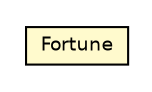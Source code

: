 #!/usr/local/bin/dot
#
# Class diagram 
# Generated by UMLGraph version R5_6-24-gf6e263 (http://www.umlgraph.org/)
#

digraph G {
	edge [fontname="Helvetica",fontsize=10,labelfontname="Helvetica",labelfontsize=10];
	node [fontname="Helvetica",fontsize=10,shape=plaintext];
	nodesep=0.25;
	ranksep=0.5;
	// sabina.benchmark.Fortune
	c15 [label=<<table title="sabina.benchmark.Fortune" border="0" cellborder="1" cellspacing="0" cellpadding="2" port="p" bgcolor="lemonChiffon" href="./Fortune.html">
		<tr><td><table border="0" cellspacing="0" cellpadding="1">
<tr><td align="center" balign="center"> Fortune </td></tr>
		</table></td></tr>
		</table>>, URL="./Fortune.html", fontname="Helvetica", fontcolor="black", fontsize=9.0];
}

